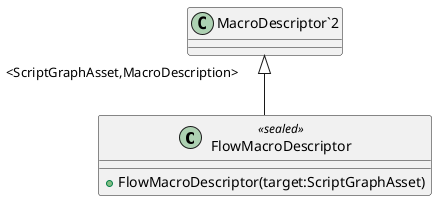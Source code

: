 @startuml
class FlowMacroDescriptor <<sealed>> {
    + FlowMacroDescriptor(target:ScriptGraphAsset)
}
"MacroDescriptor`2" "<ScriptGraphAsset,MacroDescription>" <|-- FlowMacroDescriptor
@enduml
